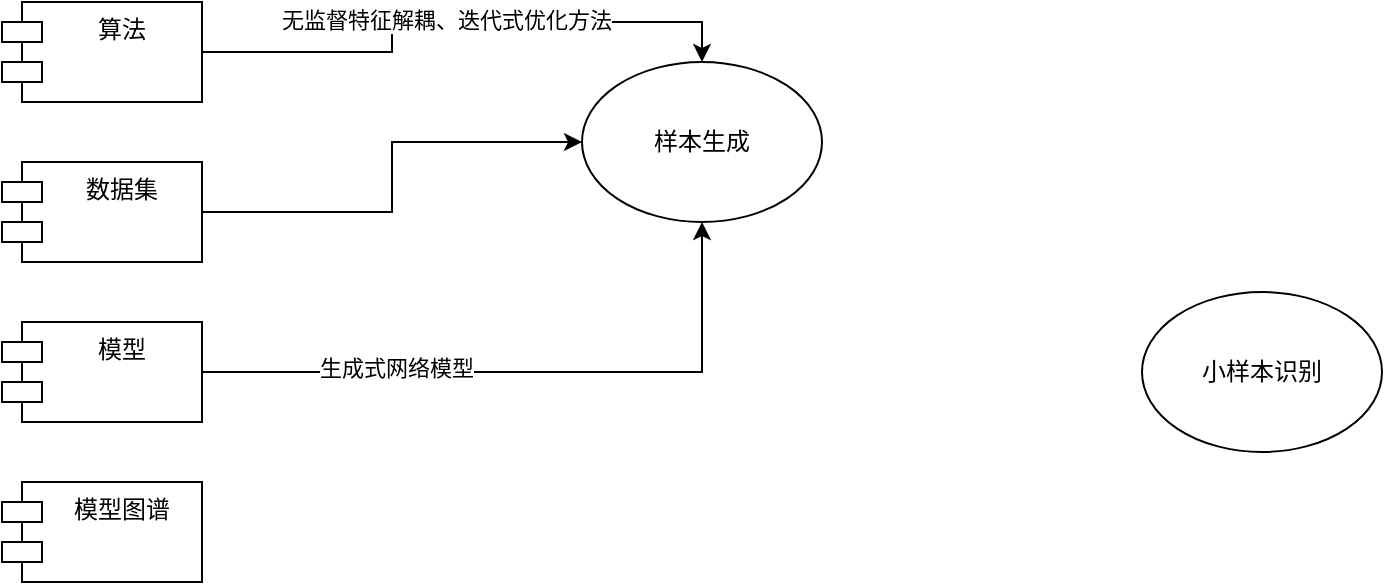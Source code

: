 <mxfile version="15.9.1" type="github">
  <diagram id="bT_RvdWp8NG1J4fWEcfj" name="Page-1">
    <mxGraphModel dx="946" dy="621" grid="1" gridSize="10" guides="1" tooltips="1" connect="1" arrows="1" fold="1" page="1" pageScale="1" pageWidth="827" pageHeight="1169" math="0" shadow="0">
      <root>
        <mxCell id="0" />
        <mxCell id="1" parent="0" />
        <mxCell id="IkrvqSo3CmZzaB0OyivU-16" style="edgeStyle=orthogonalEdgeStyle;rounded=0;orthogonalLoop=1;jettySize=auto;html=1;exitX=1;exitY=0.5;exitDx=0;exitDy=0;entryX=0.5;entryY=1;entryDx=0;entryDy=0;" edge="1" parent="1" source="R1089J_MRiyUl4vDYddP-1" target="IkrvqSo3CmZzaB0OyivU-12">
          <mxGeometry relative="1" as="geometry" />
        </mxCell>
        <mxCell id="IkrvqSo3CmZzaB0OyivU-19" value="生成式网络模型" style="edgeLabel;html=1;align=center;verticalAlign=middle;resizable=0;points=[];" vertex="1" connectable="0" parent="IkrvqSo3CmZzaB0OyivU-16">
          <mxGeometry x="-0.403" y="2" relative="1" as="geometry">
            <mxPoint as="offset" />
          </mxGeometry>
        </mxCell>
        <mxCell id="R1089J_MRiyUl4vDYddP-1" value="模型" style="shape=module;align=left;spacingLeft=20;align=center;verticalAlign=top;" parent="1" vertex="1">
          <mxGeometry x="30" y="280" width="100" height="50" as="geometry" />
        </mxCell>
        <mxCell id="IkrvqSo3CmZzaB0OyivU-15" style="edgeStyle=orthogonalEdgeStyle;rounded=0;orthogonalLoop=1;jettySize=auto;html=1;exitX=1;exitY=0.5;exitDx=0;exitDy=0;entryX=0;entryY=0.5;entryDx=0;entryDy=0;" edge="1" parent="1" source="R1089J_MRiyUl4vDYddP-2" target="IkrvqSo3CmZzaB0OyivU-12">
          <mxGeometry relative="1" as="geometry" />
        </mxCell>
        <mxCell id="R1089J_MRiyUl4vDYddP-2" value="数据集" style="shape=module;align=left;spacingLeft=20;align=center;verticalAlign=top;" parent="1" vertex="1">
          <mxGeometry x="30" y="200" width="100" height="50" as="geometry" />
        </mxCell>
        <mxCell id="R1089J_MRiyUl4vDYddP-3" value="模型图谱" style="shape=module;align=left;spacingLeft=20;align=center;verticalAlign=top;" parent="1" vertex="1">
          <mxGeometry x="30" y="360" width="100" height="50" as="geometry" />
        </mxCell>
        <mxCell id="IkrvqSo3CmZzaB0OyivU-14" style="edgeStyle=orthogonalEdgeStyle;rounded=0;orthogonalLoop=1;jettySize=auto;html=1;entryX=0.5;entryY=0;entryDx=0;entryDy=0;" edge="1" parent="1" source="IkrvqSo3CmZzaB0OyivU-3" target="IkrvqSo3CmZzaB0OyivU-12">
          <mxGeometry relative="1" as="geometry" />
        </mxCell>
        <mxCell id="IkrvqSo3CmZzaB0OyivU-18" value="无监督特征解耦、迭代式优化方法" style="edgeLabel;html=1;align=center;verticalAlign=middle;resizable=0;points=[];" vertex="1" connectable="0" parent="IkrvqSo3CmZzaB0OyivU-14">
          <mxGeometry x="-0.039" y="1" relative="1" as="geometry">
            <mxPoint as="offset" />
          </mxGeometry>
        </mxCell>
        <mxCell id="IkrvqSo3CmZzaB0OyivU-3" value="算法" style="shape=module;align=left;spacingLeft=20;align=center;verticalAlign=top;" vertex="1" parent="1">
          <mxGeometry x="30" y="120" width="100" height="50" as="geometry" />
        </mxCell>
        <mxCell id="IkrvqSo3CmZzaB0OyivU-12" value="样本生成" style="ellipse;whiteSpace=wrap;html=1;" vertex="1" parent="1">
          <mxGeometry x="320" y="150" width="120" height="80" as="geometry" />
        </mxCell>
        <mxCell id="IkrvqSo3CmZzaB0OyivU-17" value="小样本识别" style="ellipse;whiteSpace=wrap;html=1;" vertex="1" parent="1">
          <mxGeometry x="600" y="265" width="120" height="80" as="geometry" />
        </mxCell>
      </root>
    </mxGraphModel>
  </diagram>
</mxfile>
